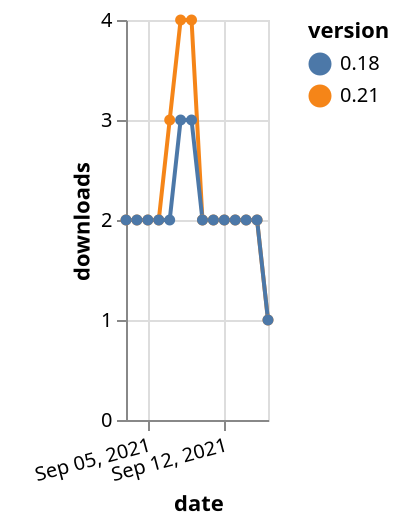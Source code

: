 {"$schema": "https://vega.github.io/schema/vega-lite/v5.json", "description": "A simple bar chart with embedded data.", "data": {"values": [{"date": "2021-09-03", "total": 520, "delta": 2, "version": "0.21"}, {"date": "2021-09-04", "total": 522, "delta": 2, "version": "0.21"}, {"date": "2021-09-05", "total": 524, "delta": 2, "version": "0.21"}, {"date": "2021-09-06", "total": 526, "delta": 2, "version": "0.21"}, {"date": "2021-09-07", "total": 529, "delta": 3, "version": "0.21"}, {"date": "2021-09-08", "total": 533, "delta": 4, "version": "0.21"}, {"date": "2021-09-09", "total": 537, "delta": 4, "version": "0.21"}, {"date": "2021-09-10", "total": 539, "delta": 2, "version": "0.21"}, {"date": "2021-09-11", "total": 541, "delta": 2, "version": "0.21"}, {"date": "2021-09-12", "total": 543, "delta": 2, "version": "0.21"}, {"date": "2021-09-13", "total": 545, "delta": 2, "version": "0.21"}, {"date": "2021-09-14", "total": 547, "delta": 2, "version": "0.21"}, {"date": "2021-09-15", "total": 549, "delta": 2, "version": "0.21"}, {"date": "2021-09-16", "total": 550, "delta": 1, "version": "0.21"}, {"date": "2021-09-03", "total": 1394, "delta": 2, "version": "0.18"}, {"date": "2021-09-04", "total": 1396, "delta": 2, "version": "0.18"}, {"date": "2021-09-05", "total": 1398, "delta": 2, "version": "0.18"}, {"date": "2021-09-06", "total": 1400, "delta": 2, "version": "0.18"}, {"date": "2021-09-07", "total": 1402, "delta": 2, "version": "0.18"}, {"date": "2021-09-08", "total": 1405, "delta": 3, "version": "0.18"}, {"date": "2021-09-09", "total": 1408, "delta": 3, "version": "0.18"}, {"date": "2021-09-10", "total": 1410, "delta": 2, "version": "0.18"}, {"date": "2021-09-11", "total": 1412, "delta": 2, "version": "0.18"}, {"date": "2021-09-12", "total": 1414, "delta": 2, "version": "0.18"}, {"date": "2021-09-13", "total": 1416, "delta": 2, "version": "0.18"}, {"date": "2021-09-14", "total": 1418, "delta": 2, "version": "0.18"}, {"date": "2021-09-15", "total": 1420, "delta": 2, "version": "0.18"}, {"date": "2021-09-16", "total": 1421, "delta": 1, "version": "0.18"}]}, "width": "container", "mark": {"type": "line", "point": {"filled": true}}, "encoding": {"x": {"field": "date", "type": "temporal", "timeUnit": "yearmonthdate", "title": "date", "axis": {"labelAngle": -15}}, "y": {"field": "delta", "type": "quantitative", "title": "downloads"}, "color": {"field": "version", "type": "nominal"}, "tooltip": {"field": "delta"}}}
